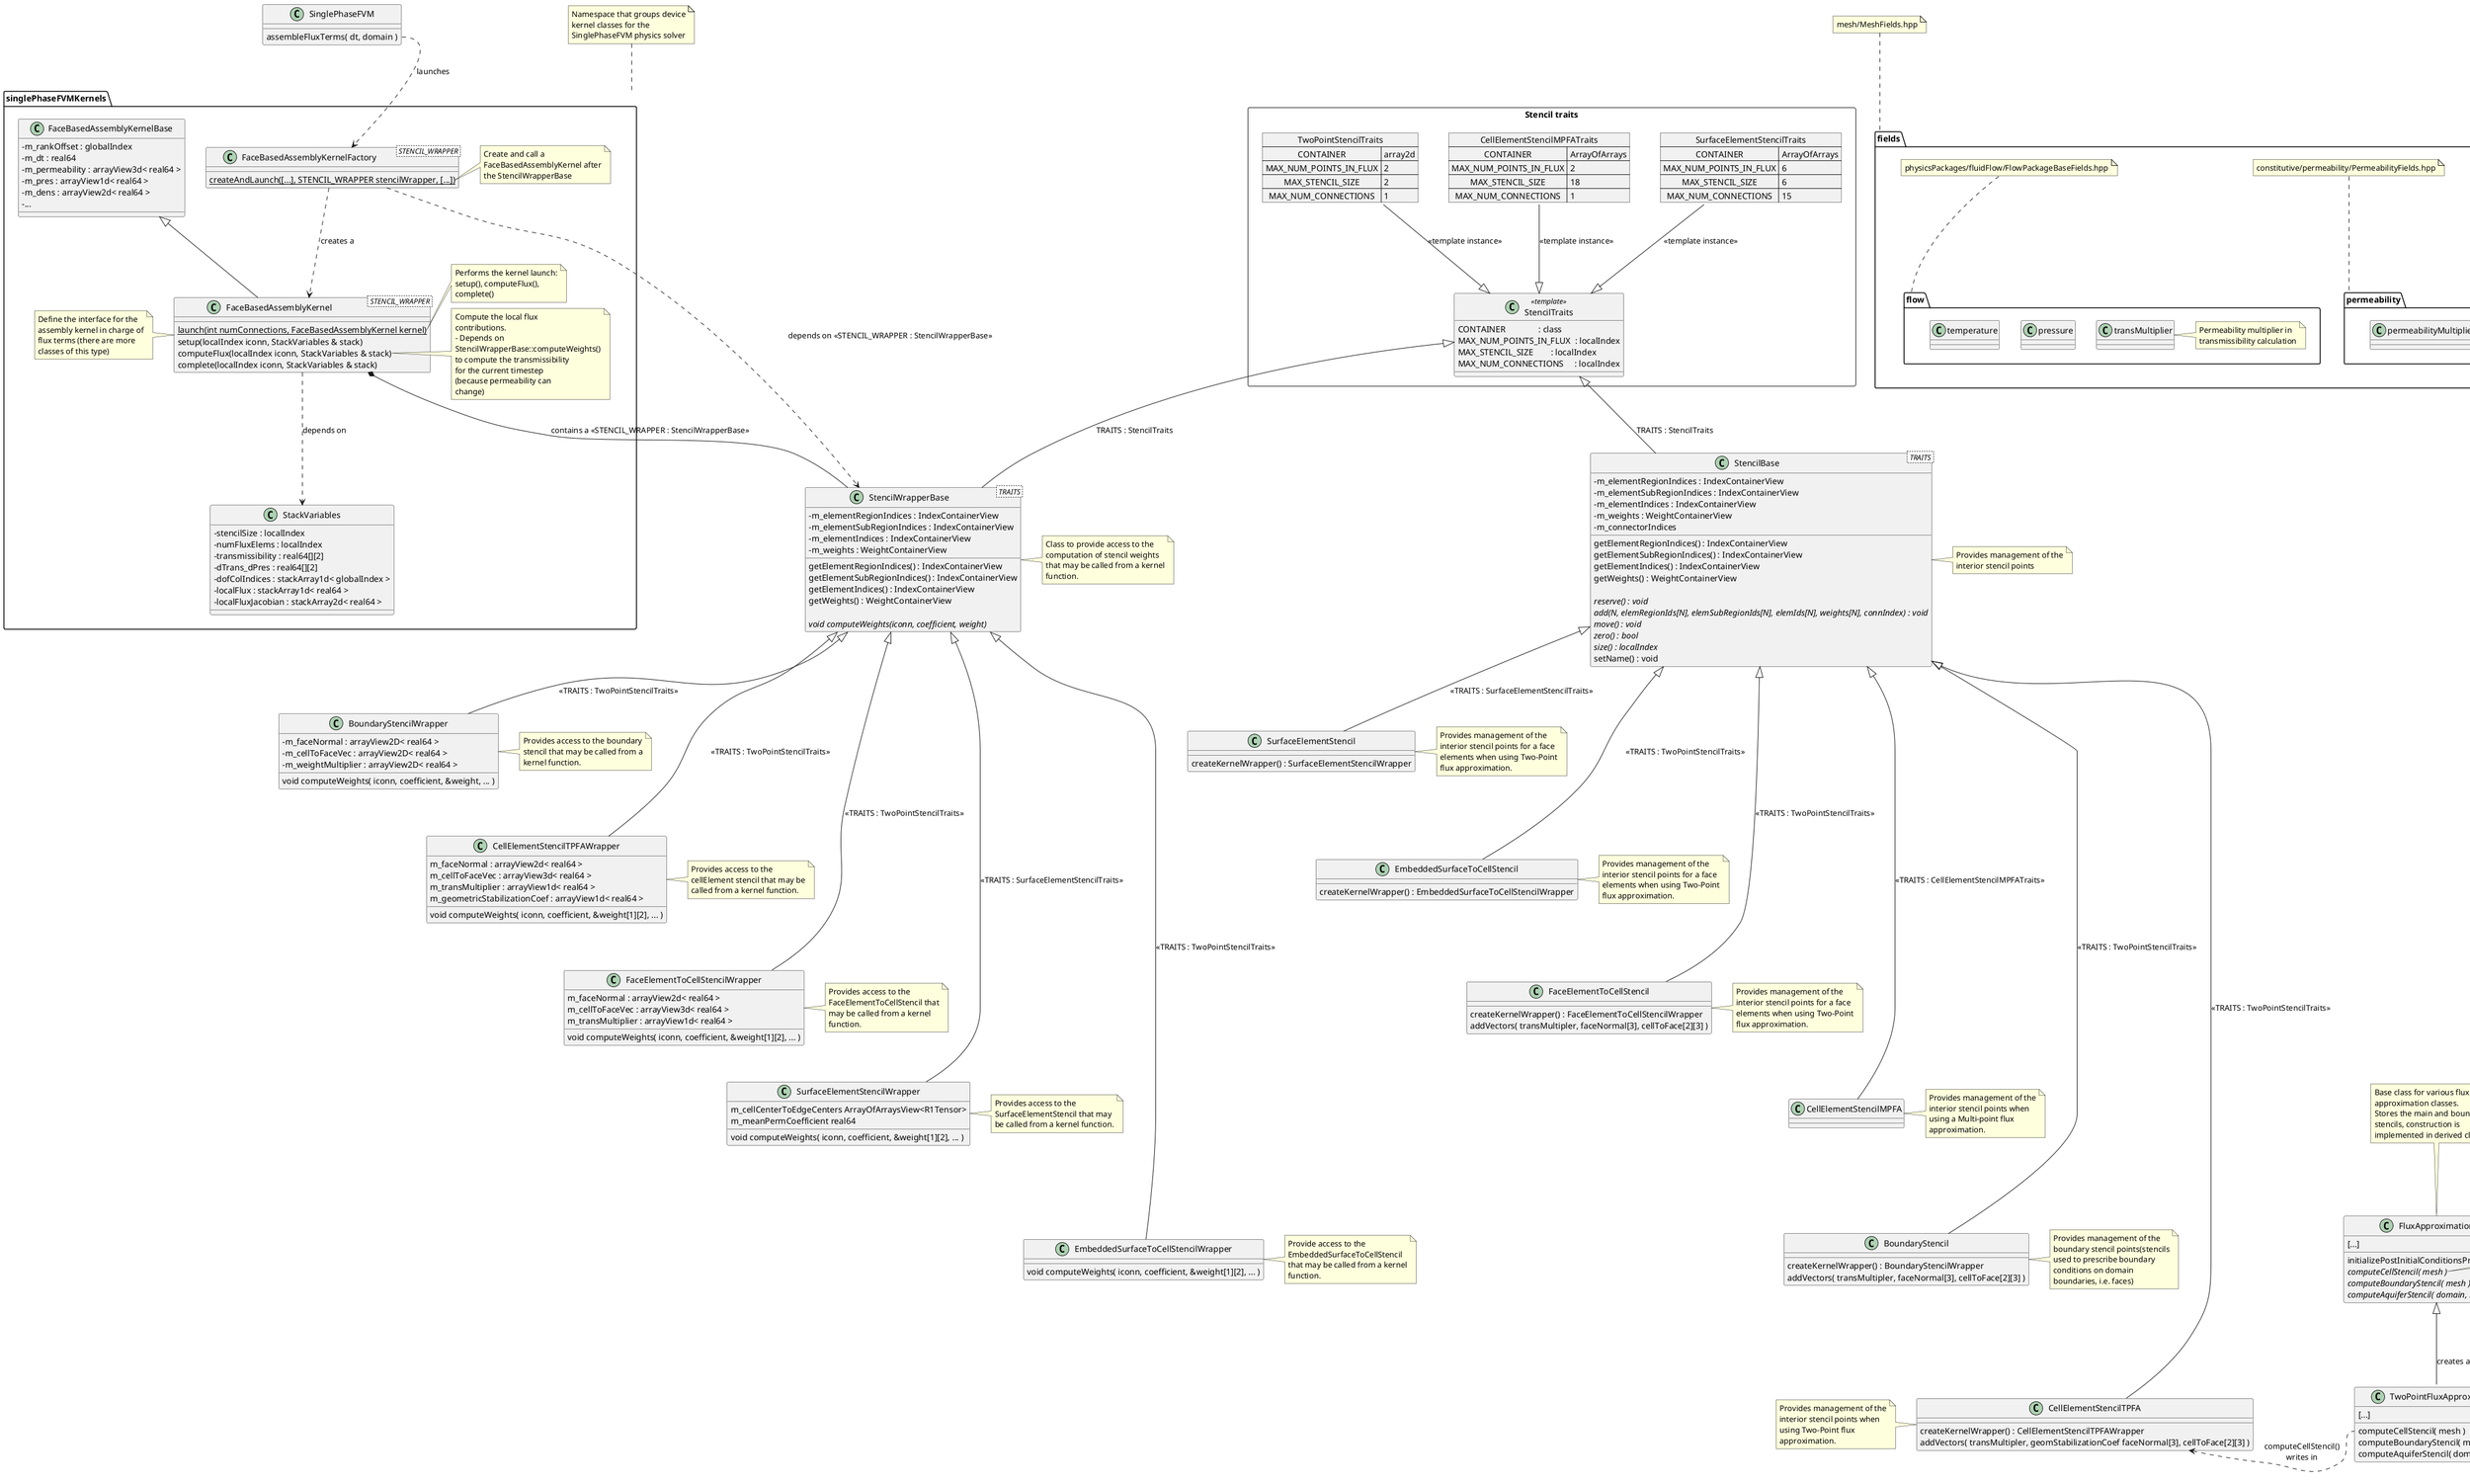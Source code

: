@startuml StencilModel

' left to right direction

skinparam classAttributeIconSize 0
skinparam groupInheritance 0

<style>
  note {
    MaximumWidth 200
  }
</style>


' #############################
' # external classes
' #############################
class array2d
hide array2d



' #############################
' # Stencil traits templates
' #############################


package "Stencil traits" <<Rectangle>> {
  class StencilTraits << template >> {
    CONTAINER               : class
    MAX_NUM_POINTS_IN_FLUX  : localIndex
    MAX_STENCIL_SIZE        : localIndex
    MAX_NUM_CONNECTIONS     : localIndex
  }

  map TwoPointStencilTraits {
    CONTAINER =>              array2d
    MAX_NUM_POINTS_IN_FLUX => 2
    MAX_STENCIL_SIZE =>       2
    MAX_NUM_CONNECTIONS =>    1
  }
  map CellElementStencilMPFATraits {
    CONTAINER =>              ArrayOfArrays
    MAX_NUM_POINTS_IN_FLUX => 2
    MAX_STENCIL_SIZE =>       18
    MAX_NUM_CONNECTIONS =>    1
  }
  map SurfaceElementStencilTraits {
    CONTAINER =>              ArrayOfArrays
    MAX_NUM_POINTS_IN_FLUX => 6
    MAX_STENCIL_SIZE =>       6
    MAX_NUM_CONNECTIONS =>    15
  }

  StencilTraits <|--u TwoPointStencilTraits : << template instance >>
  StencilTraits <|--u CellElementStencilMPFATraits : << template instance >>
  StencilTraits <|--u SurfaceElementStencilTraits : << template instance >>
}


' #############################
' # Stencil classes
' #############################
class StencilBase< TRAITS > {
  - m_elementRegionIndices : IndexContainerView
  - m_elementSubRegionIndices : IndexContainerView
  - m_elementIndices : IndexContainerView
  - m_weights : WeightContainerView
  - m_connectorIndices 

  getElementRegionIndices() : IndexContainerView
  getElementSubRegionIndices() : IndexContainerView
  getElementIndices() : IndexContainerView
  getWeights() : WeightContainerView

  {abstract} reserve() : void
  {abstract} add(N, elemRegionIds[N], elemSubRegionIds[N], elemIds[N], weights[N], connIndex) : void
  {abstract} move() : void
  {abstract} zero() : bool
  {abstract} size() : localIndex
  setName() : void
}
note right : Provides management of the interior stencil points
StencilTraits <|-d- StencilBase : TRAITS : StencilTraits


class CellElementStencilTPFA {
  createKernelWrapper() : CellElementStencilTPFAWrapper
  addVectors( transMultipler, geomStabilizationCoef faceNormal[3], cellToFace[2][3] )
}
note left : Provides management of the interior stencil points when using Two-Point flux approximation.
StencilBase <|-- CellElementStencilTPFA : << TRAITS : TwoPointStencilTraits >>


class BoundaryStencil {
  createKernelWrapper() : BoundaryStencilWrapper
  addVectors( transMultipler, faceNormal[3], cellToFace[2][3] )
}
note right : Provides management of the boundary stencil points(stencils used to prescribe boundary conditions on domain boundaries, i.e. faces)
StencilBase <|-- BoundaryStencil : << TRAITS : TwoPointStencilTraits >>


class CellElementStencilMPFA {
}
note right : Provides management of the interior stencil points when using a Multi-point flux approximation.
StencilBase <|-- CellElementStencilMPFA : << TRAITS : CellElementStencilMPFATraits >>


class FaceElementToCellStencil {
  createKernelWrapper() : FaceElementToCellStencilWrapper
  addVectors( transMultipler, faceNormal[3], cellToFace[2][3] )
}
note right : Provides management of the interior stencil points for a face elements when using Two-Point flux approximation.
StencilBase <|-- FaceElementToCellStencil : << TRAITS : TwoPointStencilTraits >>


class EmbeddedSurfaceToCellStencil {
  createKernelWrapper() : EmbeddedSurfaceToCellStencilWrapper
}
note right : Provides management of the interior stencil points for a face elements when using Two-Point flux approximation.
StencilBase <|-- EmbeddedSurfaceToCellStencil : << TRAITS : TwoPointStencilTraits >>


class SurfaceElementStencil {
  createKernelWrapper() : SurfaceElementStencilWrapper
}
note right : Provides management of the interior stencil points for a face elements when using Two-Point flux approximation.
StencilBase <|-- SurfaceElementStencil : << TRAITS : SurfaceElementStencilTraits >>


CellElementStencilTPFA -[hidden]u- BoundaryStencil
BoundaryStencil -[hidden]u- CellElementStencilMPFA
CellElementStencilMPFA -[hidden]u- FaceElementToCellStencil
FaceElementToCellStencil -[hidden]u- EmbeddedSurfaceToCellStencil
EmbeddedSurfaceToCellStencil -[hidden]u- SurfaceElementStencil


' #############################
' # Stencil Wrapper classes
' #############################
class StencilWrapperBase< TRAITS > {
  - m_elementRegionIndices : IndexContainerView
  - m_elementSubRegionIndices : IndexContainerView
  - m_elementIndices : IndexContainerView
  - m_weights : WeightContainerView

  getElementRegionIndices() : IndexContainerView
  getElementSubRegionIndices() : IndexContainerView
  getElementIndices() : IndexContainerView
  getWeights() : WeightContainerView

  void {abstract} computeWeights(iconn, coefficient, weight)
}
note right of StencilWrapperBase
  Class to provide access to the computation of stencil weights that may be called from a kernel function.
end note
note left of StencilWrapperBase::"computeWeights(iconn, coefficient, weight, [...])"
  Present in the inheriting classes with different signatures.
  Compute transmissibility for the "iconn" cell-cell connection taking the "coefficient" (= permeability) and the stencil value into account to compute "weight":
  transmissibility = stencilWeight * permeability
end note
StencilTraits <|-d- StencilWrapperBase : TRAITS : StencilTraits


class BoundaryStencilWrapper {
  - m_faceNormal : arrayView2D< real64 >
  - m_cellToFaceVec : arrayView2D< real64 >
  - m_weightMultiplier : arrayView2D< real64 >

  void computeWeights( iconn, coefficient, &weight, ... )
}
note right : Provides access to the boundary stencil that may be called from a kernel function.
StencilWrapperBase <|-- BoundaryStencilWrapper : << TRAITS : TwoPointStencilTraits >>


class CellElementStencilTPFAWrapper {
  m_faceNormal : arrayView2d< real64 >
  m_cellToFaceVec : arrayView3d< real64 >
  m_transMultiplier : arrayView1d< real64 >
  m_geometricStabilizationCoef : arrayView1d< real64 >

  void computeWeights( iconn, coefficient, &weight[1][2], ... )
}
note right : Provides access to the cellElement stencil that may be called from a kernel function.
StencilWrapperBase <|-- CellElementStencilTPFAWrapper : << TRAITS : TwoPointStencilTraits >>


class FaceElementToCellStencilWrapper {
  m_faceNormal : arrayView2d< real64 >
  m_cellToFaceVec : arrayView3d< real64 >
  m_transMultiplier : arrayView1d< real64 >

  void computeWeights( iconn, coefficient, &weight[1][2], ... )
}
note right : Provides access to the FaceElementToCellStencil that may be called from a kernel function.
StencilWrapperBase <|-- FaceElementToCellStencilWrapper : << TRAITS : TwoPointStencilTraits >>


class SurfaceElementStencilWrapper {
  m_cellCenterToEdgeCenters ArrayOfArraysView<R1Tensor>
  m_meanPermCoefficient real64

  void computeWeights( iconn, coefficient, &weight[1][2], ... )
}
note right : Provides access to the SurfaceElementStencil that may be called from a kernel function.
StencilWrapperBase <|-- SurfaceElementStencilWrapper : << TRAITS : SurfaceElementStencilTraits >>


class EmbeddedSurfaceToCellStencilWrapper {
  void computeWeights( iconn, coefficient, &weight[1][2], ... )
}
note right : Provide access to the EmbeddedSurfaceToCellStencil that may be called from a kernel function.
StencilWrapperBase <|-- EmbeddedSurfaceToCellStencilWrapper : << TRAITS : TwoPointStencilTraits >>


BoundaryStencilWrapper -[hidden]down- CellElementStencilTPFAWrapper
CellElementStencilTPFAWrapper -[hidden]down- FaceElementToCellStencilWrapper
FaceElementToCellStencilWrapper -[hidden]down- SurfaceElementStencilWrapper
SurfaceElementStencilWrapper -[hidden]down- EmbeddedSurfaceToCellStencilWrapper


' #############################
' # Physics solver classes
' #############################


class SinglePhaseFVM {
  assembleFluxTerms( dt, domain )
}

package singlePhaseFVMKernels {

  class FaceBasedAssemblyKernelBase {
    - m_rankOffset : globalIndex
    - m_dt : real64
    - m_permeability : arrayView3d< real64 >
    - m_pres : arrayView1d< real64 >
    - m_dens : arrayView2d< real64 >
    - ...
  }

  class FaceBasedAssemblyKernel< STENCIL_WRAPPER > {
    {static} launch(int numConnections, FaceBasedAssemblyKernel kernel)
    setup(localIndex iconn, StackVariables & stack)
    computeFlux(localIndex iconn, StackVariables & stack)
    complete(localIndex iconn, StackVariables & stack)
  }
  note left: Define the interface for the assembly kernel in charge of flux terms (there are more classes of this type)
  note right of FaceBasedAssemblyKernel::launch
    Performs the kernel launch: setup(), computeFlux(), complete()
  end note
  note right of FaceBasedAssemblyKernel::computeFlux
    Compute the local flux contributions.
    - Depends on StencilWrapperBase::computeWeights() to compute the transmissibility for the current timestep (because permeability can change)
  end note
  FaceBasedAssemblyKernelBase <|-- FaceBasedAssemblyKernel
  FaceBasedAssemblyKernel *-- StencilWrapperBase : contains a << STENCIL_WRAPPER : StencilWrapperBase >>

  class StackVariables {
    - stencilSize : localIndex
    - numFluxElems : localIndex
    - transmissibility : real64[][2]
    - dTrans_dPres : real64[][2]
    - dofColIndices : stackArray1d< globalIndex >
    - localFlux : stackArray1d< real64 >
    - localFluxJacobian : stackArray2d< real64 >
  }
  FaceBasedAssemblyKernel ..> StackVariables : depends on

  class FaceBasedAssemblyKernelFactory< STENCIL_WRAPPER > {
    {static} createAndLaunch([...], STENCIL_WRAPPER stencilWrapper, [...])
  }
  note right of FaceBasedAssemblyKernelFactory::createAndLaunch
    Create and call a FaceBasedAssemblyKernel after the StencilWrapperBase
  end note
  FaceBasedAssemblyKernelFactory ..> FaceBasedAssemblyKernel : creates a
  FaceBasedAssemblyKernelFactory ..> StencilWrapperBase : depends on << STENCIL_WRAPPER : StencilWrapperBase >>
  SinglePhaseFVM::assembleFluxTerms ..> FaceBasedAssemblyKernelFactory : launches

}
note top of singlePhaseFVMKernels: Namespace that groups device kernel classes for the SinglePhaseFVM physics solver


' #############################
' # FIELDS
' #############################


package fields {

'  class ghostRank
'  class elementVolume

  package permeability {
    class permeability
    class permeabilityMultiplier
'    class dPerm_dPressure
  }
  note "constitutive/permeability/PermeabilityFields.hpp" as permeabilityN
  permeabilityN .. permeability

  package flow {
    class pressure
'    class initialPressure
'    class deltaPressure
    class temperature
'    class netToGross
'    class deltaVolume
'    class gravityCoefficient

    class transMultiplier
    note right of transMultiplier : Permeability multiplier in transmissibility calculation
  }
  note "physicsPackages/fluidFlow/FlowPackageBaseFields.hpp" as flowN
  flowN .. flow
}
note top of fields : mesh/MeshFields.hpp


' #############################
' # Flux classes
' #############################


class FluxApproximationBase {
  initializePostInitialConditionsPreSubGroups()
  {abstract} computeCellStencil( mesh )
  {abstract} computeBoundaryStencil( mesh )
  {abstract} computeAquiferStencil( domain, mesh )
  [...]
}
note top of FluxApproximationBase
  Base class for various flux approximation classes.
  Stores the main and boundary stencils, construction is implemented in derived classes.
end note
note right of FluxApproximationBase::initializePostInitialConditionsPreSubGroups
  Call :
  - computeCellStencil()
  - computeBoundaryStencil()
  - computeAquiferStencil()
end note
note right of FluxApproximationBase::computeCellStencil
  Compute the "Main stencil" **(=CellElementStencilXPFA)** for cell-cell fluxes.
end note
note right of FluxApproximationBase::computeBoundaryStencil
  Boundary stencils are for Dirichlet boundary conditions
end note
note right of FluxApproximationBase::computeAquiferStencil
  Called for each "Aquifer"
end note

class TwoPointFluxApproximation {
  computeCellStencil( mesh )
  computeBoundaryStencil( mesh )
  computeAquiferStencil( domain, mesh )
  [...]
}
FluxApproximationBase <|-- TwoPointFluxApproximation : creates a
CellElementStencilTPFA <..r... TwoPointFluxApproximation::computeCellStencil : computeCellStencil()\nwrites in


@enduml